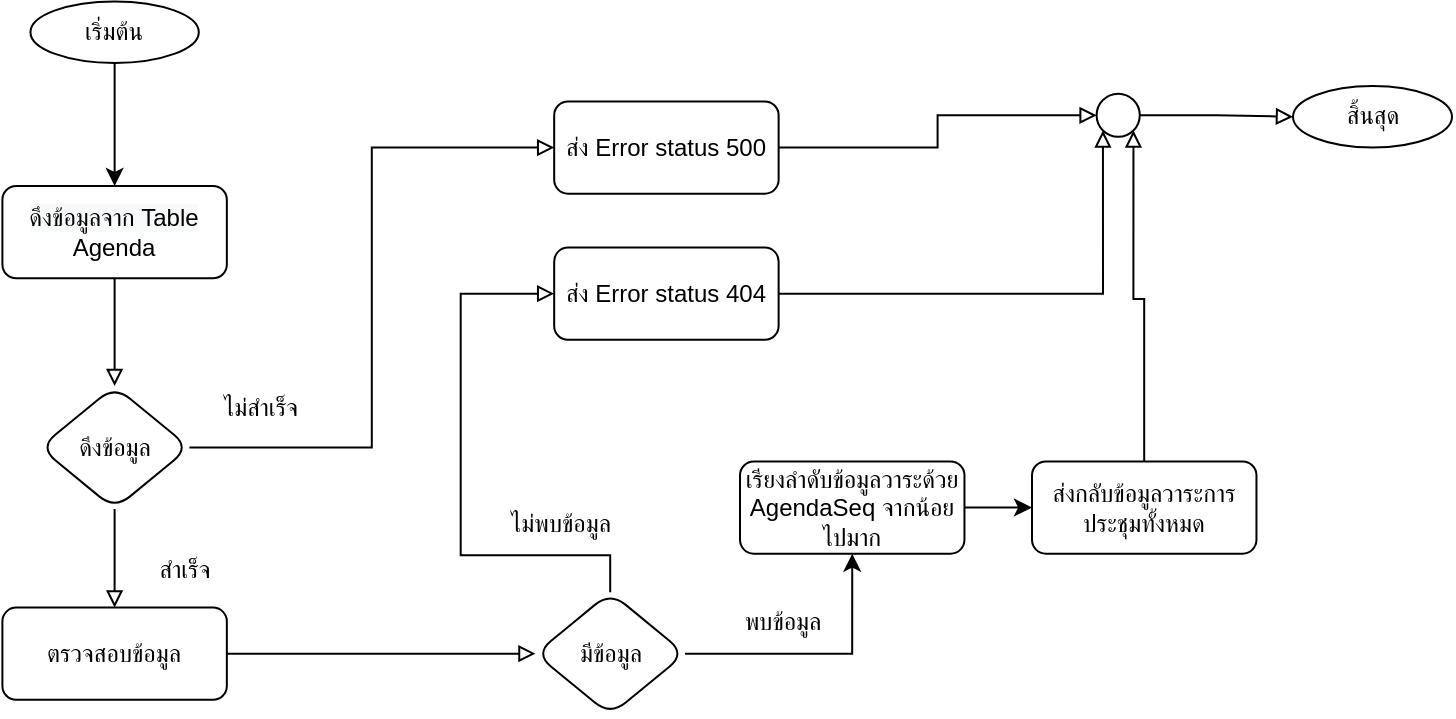 <mxfile version="20.2.7" type="github">
  <diagram id="pwYuRKHOuEpNASTx3KHh" name="หน้า-1">
    <mxGraphModel dx="946" dy="557" grid="1" gridSize="10" guides="1" tooltips="1" connect="1" arrows="1" fold="1" page="1" pageScale="1" pageWidth="827" pageHeight="1169" math="0" shadow="0">
      <root>
        <mxCell id="0" />
        <mxCell id="1" parent="0" />
        <mxCell id="Twkg1_KuKJyr9_LMZd9x-3" value="เริ่มต้น" style="ellipse;whiteSpace=wrap;html=1;rounded=1;glass=0;strokeWidth=1;shadow=0;" parent="1" vertex="1">
          <mxGeometry x="59.228" y="27.692" width="84.17" height="30.769" as="geometry" />
        </mxCell>
        <mxCell id="Twkg1_KuKJyr9_LMZd9x-4" value="สิ้นสุด" style="ellipse;whiteSpace=wrap;html=1;rounded=1;glass=0;strokeWidth=1;shadow=0;" parent="1" vertex="1">
          <mxGeometry x="690.506" y="70" width="79.494" height="30.769" as="geometry" />
        </mxCell>
        <mxCell id="Twkg1_KuKJyr9_LMZd9x-5" value="&lt;span style=&quot;color: rgb(0, 0, 0); font-family: Helvetica; font-size: 12px; font-style: normal; font-variant-ligatures: normal; font-variant-caps: normal; font-weight: 400; letter-spacing: normal; orphans: 2; text-align: center; text-indent: 0px; text-transform: none; widows: 2; word-spacing: 0px; -webkit-text-stroke-width: 0px; background-color: rgb(248, 249, 250); text-decoration-thickness: initial; text-decoration-style: initial; text-decoration-color: initial; float: none; display: inline !important;&quot;&gt;ดึงข้อมูลจาก Table&lt;/span&gt;&lt;br style=&quot;color: rgb(0, 0, 0); font-family: Helvetica; font-size: 12px; font-style: normal; font-variant-ligatures: normal; font-variant-caps: normal; font-weight: 400; letter-spacing: normal; orphans: 2; text-align: center; text-indent: 0px; text-transform: none; widows: 2; word-spacing: 0px; -webkit-text-stroke-width: 0px; background-color: rgb(248, 249, 250); text-decoration-thickness: initial; text-decoration-style: initial; text-decoration-color: initial;&quot;&gt;Agenda" style="rounded=1;whiteSpace=wrap;html=1;" parent="1" vertex="1">
          <mxGeometry x="45.2" y="120" width="112.227" height="46.154" as="geometry" />
        </mxCell>
        <mxCell id="Twkg1_KuKJyr9_LMZd9x-6" style="edgeStyle=orthogonalEdgeStyle;rounded=0;orthogonalLoop=1;jettySize=auto;html=1;entryX=0.5;entryY=0;entryDx=0;entryDy=0;" parent="1" source="Twkg1_KuKJyr9_LMZd9x-3" target="Twkg1_KuKJyr9_LMZd9x-5" edge="1">
          <mxGeometry relative="1" as="geometry" />
        </mxCell>
        <mxCell id="Twkg1_KuKJyr9_LMZd9x-7" value="ส่ง Error status 500" style="whiteSpace=wrap;html=1;rounded=1;" parent="1" vertex="1">
          <mxGeometry x="321.092" y="77.692" width="112.227" height="46.154" as="geometry" />
        </mxCell>
        <mxCell id="Twkg1_KuKJyr9_LMZd9x-8" value="ตรวจสอบข้อมูล" style="whiteSpace=wrap;html=1;rounded=1;" parent="1" vertex="1">
          <mxGeometry x="45.2" y="330.769" width="112.227" height="46.154" as="geometry" />
        </mxCell>
        <mxCell id="Twkg1_KuKJyr9_LMZd9x-9" style="edgeStyle=orthogonalEdgeStyle;rounded=0;orthogonalLoop=1;jettySize=auto;html=1;entryX=0;entryY=0.5;entryDx=0;entryDy=0;endArrow=block;endFill=0;" parent="1" source="Twkg1_KuKJyr9_LMZd9x-11" target="Twkg1_KuKJyr9_LMZd9x-7" edge="1">
          <mxGeometry relative="1" as="geometry" />
        </mxCell>
        <mxCell id="Twkg1_KuKJyr9_LMZd9x-10" value="" style="edgeStyle=orthogonalEdgeStyle;rounded=0;orthogonalLoop=1;jettySize=auto;html=1;endArrow=block;endFill=0;" parent="1" source="Twkg1_KuKJyr9_LMZd9x-11" target="Twkg1_KuKJyr9_LMZd9x-8" edge="1">
          <mxGeometry relative="1" as="geometry" />
        </mxCell>
        <mxCell id="Twkg1_KuKJyr9_LMZd9x-11" value="ดึงข้อมูล" style="rhombus;whiteSpace=wrap;html=1;rounded=1;" parent="1" vertex="1">
          <mxGeometry x="63.905" y="220" width="74.818" height="61.538" as="geometry" />
        </mxCell>
        <mxCell id="Twkg1_KuKJyr9_LMZd9x-12" value="" style="edgeStyle=orthogonalEdgeStyle;rounded=0;orthogonalLoop=1;jettySize=auto;html=1;endArrow=block;endFill=0;" parent="1" source="Twkg1_KuKJyr9_LMZd9x-5" target="Twkg1_KuKJyr9_LMZd9x-11" edge="1">
          <mxGeometry relative="1" as="geometry" />
        </mxCell>
        <mxCell id="Twkg1_KuKJyr9_LMZd9x-13" value="ไม่สำเร็จ" style="text;html=1;align=center;verticalAlign=middle;resizable=0;points=[];autosize=1;strokeColor=none;fillColor=none;" parent="1" vertex="1">
          <mxGeometry x="138.723" y="216.154" width="70" height="30" as="geometry" />
        </mxCell>
        <mxCell id="Twkg1_KuKJyr9_LMZd9x-14" value="สำเร็จ" style="text;html=1;align=center;verticalAlign=middle;resizable=0;points=[];autosize=1;strokeColor=none;fillColor=none;" parent="1" vertex="1">
          <mxGeometry x="110.666" y="296.923" width="50" height="30" as="geometry" />
        </mxCell>
        <mxCell id="Twkg1_KuKJyr9_LMZd9x-29" style="edgeStyle=orthogonalEdgeStyle;rounded=0;orthogonalLoop=1;jettySize=auto;html=1;entryX=0.5;entryY=1;entryDx=0;entryDy=0;" parent="1" source="Twkg1_KuKJyr9_LMZd9x-15" target="Twkg1_KuKJyr9_LMZd9x-28" edge="1">
          <mxGeometry relative="1" as="geometry" />
        </mxCell>
        <mxCell id="Twkg1_KuKJyr9_LMZd9x-15" value="มีข้อมูล" style="rhombus;whiteSpace=wrap;html=1;rounded=1;" parent="1" vertex="1">
          <mxGeometry x="311.739" y="323.077" width="74.818" height="61.538" as="geometry" />
        </mxCell>
        <mxCell id="Twkg1_KuKJyr9_LMZd9x-16" value="" style="edgeStyle=orthogonalEdgeStyle;rounded=0;orthogonalLoop=1;jettySize=auto;html=1;endArrow=block;endFill=0;" parent="1" source="Twkg1_KuKJyr9_LMZd9x-8" target="Twkg1_KuKJyr9_LMZd9x-15" edge="1">
          <mxGeometry relative="1" as="geometry" />
        </mxCell>
        <mxCell id="Twkg1_KuKJyr9_LMZd9x-17" value="ส่ง Error status 404" style="whiteSpace=wrap;html=1;rounded=1;" parent="1" vertex="1">
          <mxGeometry x="321.092" y="150.769" width="112.227" height="46.154" as="geometry" />
        </mxCell>
        <mxCell id="Twkg1_KuKJyr9_LMZd9x-18" value="" style="edgeStyle=orthogonalEdgeStyle;rounded=0;orthogonalLoop=1;jettySize=auto;html=1;endArrow=block;endFill=0;" parent="1" source="Twkg1_KuKJyr9_LMZd9x-15" target="Twkg1_KuKJyr9_LMZd9x-17" edge="1">
          <mxGeometry relative="1" as="geometry">
            <Array as="points">
              <mxPoint x="349.148" y="304.615" />
              <mxPoint x="274.33" y="304.615" />
              <mxPoint x="274.33" y="173.846" />
            </Array>
          </mxGeometry>
        </mxCell>
        <mxCell id="Twkg1_KuKJyr9_LMZd9x-19" value="ไม่พบข้อมูล" style="text;html=1;align=center;verticalAlign=middle;resizable=0;points=[];autosize=1;strokeColor=none;fillColor=none;" parent="1" vertex="1">
          <mxGeometry x="283.683" y="273.846" width="80" height="30" as="geometry" />
        </mxCell>
        <mxCell id="Twkg1_KuKJyr9_LMZd9x-20" value="พบข้อมูล" style="text;html=1;align=center;verticalAlign=middle;resizable=0;points=[];autosize=1;strokeColor=none;fillColor=none;" parent="1" vertex="1">
          <mxGeometry x="400.0" y="323.076" width="70" height="30" as="geometry" />
        </mxCell>
        <mxCell id="Twkg1_KuKJyr9_LMZd9x-21" value="ส่งกลับข้อมูลวาระการประชุมทั้งหมด" style="whiteSpace=wrap;html=1;rounded=1;" parent="1" vertex="1">
          <mxGeometry x="560.003" y="257.689" width="112.227" height="46.154" as="geometry" />
        </mxCell>
        <mxCell id="Twkg1_KuKJyr9_LMZd9x-23" value="" style="edgeStyle=orthogonalEdgeStyle;rounded=0;orthogonalLoop=1;jettySize=auto;html=1;endArrow=block;endFill=0;" parent="1" source="Twkg1_KuKJyr9_LMZd9x-24" target="Twkg1_KuKJyr9_LMZd9x-4" edge="1">
          <mxGeometry relative="1" as="geometry" />
        </mxCell>
        <mxCell id="Twkg1_KuKJyr9_LMZd9x-24" value="" style="ellipse;whiteSpace=wrap;html=1;aspect=fixed;" parent="1" vertex="1">
          <mxGeometry x="592.307" y="73.846" width="21.582" height="21.582" as="geometry" />
        </mxCell>
        <mxCell id="Twkg1_KuKJyr9_LMZd9x-25" style="edgeStyle=orthogonalEdgeStyle;rounded=0;orthogonalLoop=1;jettySize=auto;html=1;entryX=0;entryY=0.5;entryDx=0;entryDy=0;endArrow=block;endFill=0;" parent="1" source="Twkg1_KuKJyr9_LMZd9x-7" target="Twkg1_KuKJyr9_LMZd9x-24" edge="1">
          <mxGeometry relative="1" as="geometry" />
        </mxCell>
        <mxCell id="Twkg1_KuKJyr9_LMZd9x-26" style="edgeStyle=orthogonalEdgeStyle;rounded=0;orthogonalLoop=1;jettySize=auto;html=1;entryX=0;entryY=1;entryDx=0;entryDy=0;endArrow=block;endFill=0;" parent="1" source="Twkg1_KuKJyr9_LMZd9x-17" target="Twkg1_KuKJyr9_LMZd9x-24" edge="1">
          <mxGeometry relative="1" as="geometry" />
        </mxCell>
        <mxCell id="Twkg1_KuKJyr9_LMZd9x-27" style="edgeStyle=orthogonalEdgeStyle;rounded=0;orthogonalLoop=1;jettySize=auto;html=1;entryX=1;entryY=1;entryDx=0;entryDy=0;endArrow=block;endFill=0;" parent="1" source="Twkg1_KuKJyr9_LMZd9x-21" target="Twkg1_KuKJyr9_LMZd9x-24" edge="1">
          <mxGeometry relative="1" as="geometry" />
        </mxCell>
        <mxCell id="Twkg1_KuKJyr9_LMZd9x-30" style="edgeStyle=orthogonalEdgeStyle;rounded=0;orthogonalLoop=1;jettySize=auto;html=1;" parent="1" source="Twkg1_KuKJyr9_LMZd9x-28" target="Twkg1_KuKJyr9_LMZd9x-21" edge="1">
          <mxGeometry relative="1" as="geometry" />
        </mxCell>
        <mxCell id="Twkg1_KuKJyr9_LMZd9x-28" value="เรียงลำดับข้อมูลวาระด้วย AgendaSeq จากน้อยไปมาก" style="whiteSpace=wrap;html=1;rounded=1;" parent="1" vertex="1">
          <mxGeometry x="414.003" y="257.689" width="112.227" height="46.154" as="geometry" />
        </mxCell>
      </root>
    </mxGraphModel>
  </diagram>
</mxfile>
